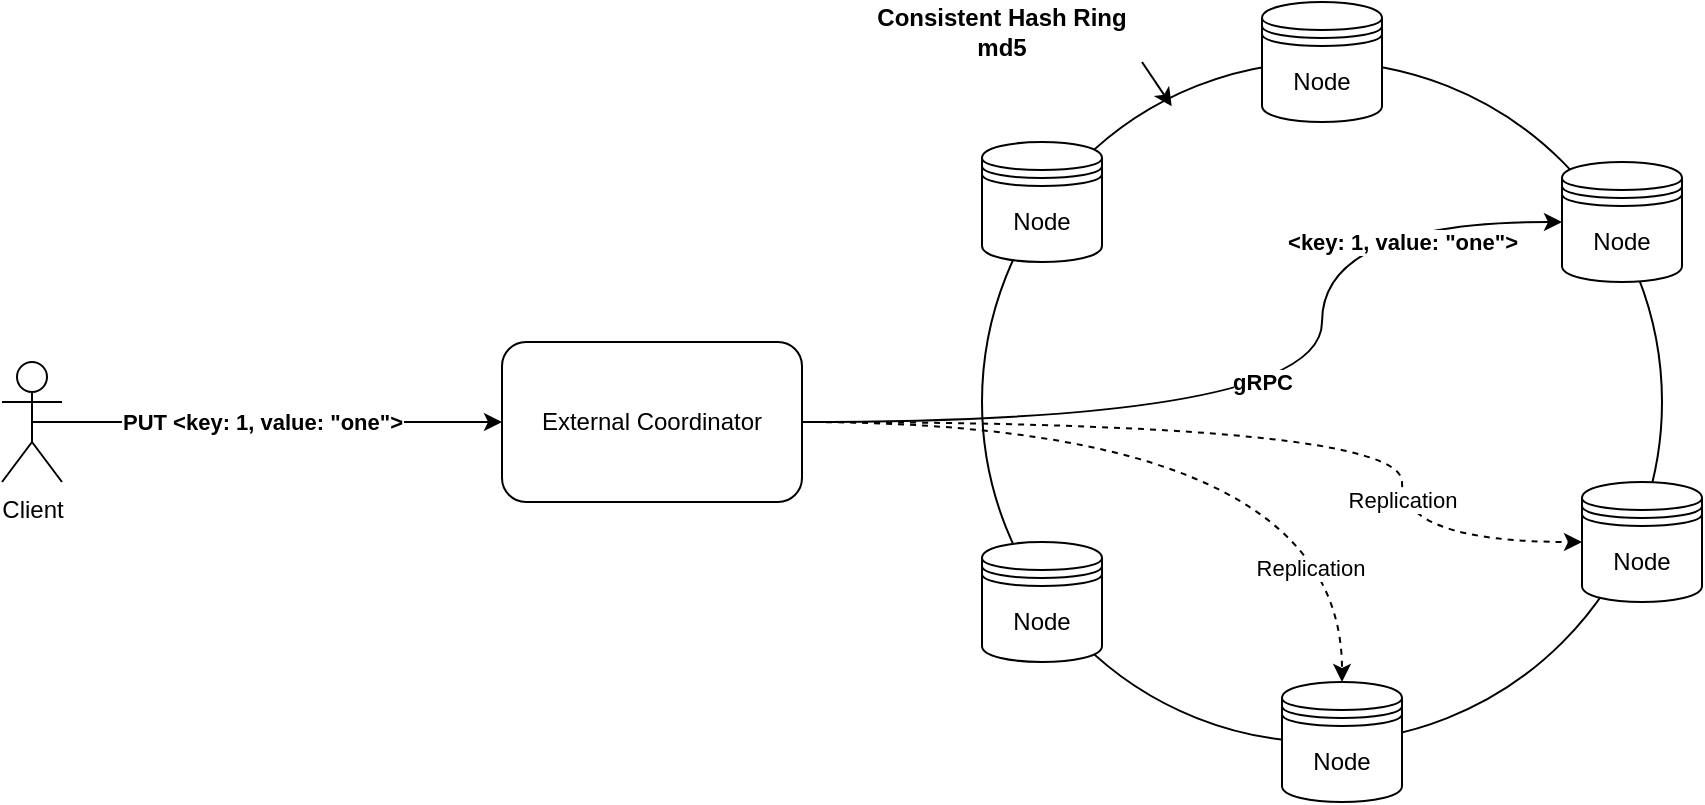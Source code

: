 <mxfile version="28.0.9">
  <diagram name="Page-1" id="k6fu-qO5b_DtCnka0Esa">
    <mxGraphModel dx="2916" dy="1137" grid="1" gridSize="10" guides="1" tooltips="1" connect="1" arrows="1" fold="1" page="1" pageScale="1" pageWidth="850" pageHeight="1100" math="0" shadow="0">
      <root>
        <mxCell id="0" />
        <mxCell id="1" parent="0" />
        <mxCell id="9bY0Czw5Ccxi8yGsNhGI-2" value="" style="ellipse;whiteSpace=wrap;html=1;aspect=fixed;" vertex="1" parent="1">
          <mxGeometry x="360" y="350" width="340" height="340" as="geometry" />
        </mxCell>
        <mxCell id="9bY0Czw5Ccxi8yGsNhGI-9" style="edgeStyle=orthogonalEdgeStyle;rounded=0;orthogonalLoop=1;jettySize=auto;html=1;exitX=1;exitY=0.5;exitDx=0;exitDy=0;entryX=0;entryY=0.5;entryDx=0;entryDy=0;curved=1;" edge="1" parent="1" source="9bY0Czw5Ccxi8yGsNhGI-1" target="9bY0Czw5Ccxi8yGsNhGI-5">
          <mxGeometry relative="1" as="geometry">
            <Array as="points">
              <mxPoint x="530" y="530" />
              <mxPoint x="530" y="430" />
            </Array>
          </mxGeometry>
        </mxCell>
        <mxCell id="9bY0Czw5Ccxi8yGsNhGI-29" value="&lt;b style=&quot;--un-translate-z: 0; --un-pan-x: ; --un-pan-y: ; --un-pinch-zoom: ; --un-scroll-snap-strictness: proximity; --un-ordinal: ; --un-slashed-zero: ; --un-numeric-figure: ; --un-numeric-spacing: ; --un-numeric-fraction: ; --un-border-spacing-x: 0; --un-border-spacing-y: 0; --un-ring-offset-shadow: 0 0 rgb(0 0 0 / 0); --un-ring-shadow: 0 0 rgb(0 0 0 / 0); --un-shadow-inset: ; --un-shadow: 0 0 rgb(0 0 0 / 0); --un-ring-inset: ; --un-ring-offset-width: 0px; --un-ring-offset-color: #fff; --un-ring-width: 0px; --un-ring-color: rgb(147 197 253 / .5); --un-blur: ; --un-brightness: ; --un-contrast: ; --un-drop-shadow: ; --un-grayscale: ; --un-hue-rotate: ; --un-invert: ; --un-saturate: ; --un-sepia: ; --un-backdrop-blur: ; --un-backdrop-brightness: ; --un-backdrop-contrast: ; --un-backdrop-grayscale: ; --un-backdrop-hue-rotate: ; --un-backdrop-invert: ; --un-backdrop-opacity: ; --un-backdrop-saturate: ; --un-backdrop-sepia: ;&quot;&gt;&amp;lt;key: 1, value: &quot;one&quot;&amp;gt;&lt;/b&gt;" style="edgeLabel;html=1;align=center;verticalAlign=middle;resizable=0;points=[];" vertex="1" connectable="0" parent="9bY0Czw5Ccxi8yGsNhGI-9">
          <mxGeometry x="0.783" relative="1" as="geometry">
            <mxPoint x="-28" y="10" as="offset" />
          </mxGeometry>
        </mxCell>
        <mxCell id="9bY0Czw5Ccxi8yGsNhGI-31" value="&lt;b&gt;gRPC&lt;/b&gt;" style="edgeLabel;html=1;align=center;verticalAlign=middle;resizable=0;points=[];" vertex="1" connectable="0" parent="9bY0Czw5Ccxi8yGsNhGI-9">
          <mxGeometry x="-0.092" y="17" relative="1" as="geometry">
            <mxPoint x="12" y="-3" as="offset" />
          </mxGeometry>
        </mxCell>
        <mxCell id="9bY0Czw5Ccxi8yGsNhGI-13" style="edgeStyle=orthogonalEdgeStyle;rounded=0;orthogonalLoop=1;jettySize=auto;html=1;exitX=1;exitY=0.5;exitDx=0;exitDy=0;entryX=0;entryY=0.5;entryDx=0;entryDy=0;curved=1;dashed=1;" edge="1" parent="1" source="9bY0Czw5Ccxi8yGsNhGI-1" target="9bY0Czw5Ccxi8yGsNhGI-8">
          <mxGeometry relative="1" as="geometry">
            <Array as="points">
              <mxPoint x="570" y="530" />
              <mxPoint x="570" y="590" />
              <mxPoint x="660" y="590" />
            </Array>
          </mxGeometry>
        </mxCell>
        <mxCell id="9bY0Czw5Ccxi8yGsNhGI-16" value="Replication" style="edgeLabel;html=1;align=center;verticalAlign=middle;resizable=0;points=[];" vertex="1" connectable="0" parent="9bY0Czw5Ccxi8yGsNhGI-13">
          <mxGeometry x="0.452" y="-19" relative="1" as="geometry">
            <mxPoint x="19" y="12" as="offset" />
          </mxGeometry>
        </mxCell>
        <mxCell id="9bY0Czw5Ccxi8yGsNhGI-15" style="edgeStyle=orthogonalEdgeStyle;rounded=0;orthogonalLoop=1;jettySize=auto;html=1;exitX=1;exitY=0.5;exitDx=0;exitDy=0;entryX=0.5;entryY=0;entryDx=0;entryDy=0;curved=1;dashed=1;" edge="1" parent="1" source="9bY0Czw5Ccxi8yGsNhGI-1" target="9bY0Czw5Ccxi8yGsNhGI-6">
          <mxGeometry relative="1" as="geometry" />
        </mxCell>
        <mxCell id="9bY0Czw5Ccxi8yGsNhGI-17" value="Replication" style="edgeLabel;html=1;align=center;verticalAlign=middle;resizable=0;points=[];" vertex="1" connectable="0" parent="9bY0Czw5Ccxi8yGsNhGI-15">
          <mxGeometry x="0.712" y="-16" relative="1" as="geometry">
            <mxPoint as="offset" />
          </mxGeometry>
        </mxCell>
        <mxCell id="9bY0Czw5Ccxi8yGsNhGI-1" value="External Coordinator" style="rounded=1;whiteSpace=wrap;html=1;" vertex="1" parent="1">
          <mxGeometry x="120" y="490" width="150" height="80" as="geometry" />
        </mxCell>
        <mxCell id="9bY0Czw5Ccxi8yGsNhGI-3" value="Node" style="shape=datastore;whiteSpace=wrap;html=1;" vertex="1" parent="1">
          <mxGeometry x="500" y="320" width="60" height="60" as="geometry" />
        </mxCell>
        <mxCell id="9bY0Czw5Ccxi8yGsNhGI-4" value="Node" style="shape=datastore;whiteSpace=wrap;html=1;" vertex="1" parent="1">
          <mxGeometry x="360" y="390" width="60" height="60" as="geometry" />
        </mxCell>
        <mxCell id="9bY0Czw5Ccxi8yGsNhGI-5" value="Node" style="shape=datastore;whiteSpace=wrap;html=1;" vertex="1" parent="1">
          <mxGeometry x="650" y="400" width="60" height="60" as="geometry" />
        </mxCell>
        <mxCell id="9bY0Czw5Ccxi8yGsNhGI-6" value="Node" style="shape=datastore;whiteSpace=wrap;html=1;" vertex="1" parent="1">
          <mxGeometry x="510" y="660" width="60" height="60" as="geometry" />
        </mxCell>
        <mxCell id="9bY0Czw5Ccxi8yGsNhGI-7" value="Node" style="shape=datastore;whiteSpace=wrap;html=1;" vertex="1" parent="1">
          <mxGeometry x="360" y="590" width="60" height="60" as="geometry" />
        </mxCell>
        <mxCell id="9bY0Czw5Ccxi8yGsNhGI-8" value="Node" style="shape=datastore;whiteSpace=wrap;html=1;" vertex="1" parent="1">
          <mxGeometry x="660" y="560" width="60" height="60" as="geometry" />
        </mxCell>
        <mxCell id="9bY0Czw5Ccxi8yGsNhGI-11" value="&lt;b&gt;Consistent Hash Ring&lt;/b&gt;&lt;div&gt;&lt;b&gt;md5&lt;/b&gt;&lt;/div&gt;" style="text;html=1;align=center;verticalAlign=middle;whiteSpace=wrap;rounded=0;" vertex="1" parent="1">
          <mxGeometry x="300" y="320" width="140" height="30" as="geometry" />
        </mxCell>
        <mxCell id="9bY0Czw5Ccxi8yGsNhGI-21" style="edgeStyle=orthogonalEdgeStyle;rounded=0;orthogonalLoop=1;jettySize=auto;html=1;exitX=0.5;exitY=0.5;exitDx=0;exitDy=0;exitPerimeter=0;" edge="1" parent="1" source="9bY0Czw5Ccxi8yGsNhGI-19" target="9bY0Czw5Ccxi8yGsNhGI-1">
          <mxGeometry relative="1" as="geometry" />
        </mxCell>
        <mxCell id="9bY0Czw5Ccxi8yGsNhGI-22" value="&lt;b&gt;PUT &amp;lt;key: 1, value: &quot;one&quot;&amp;gt;&lt;/b&gt;" style="edgeLabel;html=1;align=center;verticalAlign=middle;resizable=0;points=[];" vertex="1" connectable="0" parent="9bY0Czw5Ccxi8yGsNhGI-21">
          <mxGeometry x="-0.115" y="3" relative="1" as="geometry">
            <mxPoint x="11" y="3" as="offset" />
          </mxGeometry>
        </mxCell>
        <mxCell id="9bY0Czw5Ccxi8yGsNhGI-19" value="Client" style="shape=umlActor;verticalLabelPosition=bottom;verticalAlign=top;html=1;outlineConnect=0;" vertex="1" parent="1">
          <mxGeometry x="-130" y="500" width="30" height="60" as="geometry" />
        </mxCell>
        <mxCell id="9bY0Czw5Ccxi8yGsNhGI-30" style="rounded=0;orthogonalLoop=1;jettySize=auto;html=1;exitX=1;exitY=1;exitDx=0;exitDy=0;entryX=0.279;entryY=0.065;entryDx=0;entryDy=0;entryPerimeter=0;" edge="1" parent="1" source="9bY0Czw5Ccxi8yGsNhGI-11" target="9bY0Czw5Ccxi8yGsNhGI-2">
          <mxGeometry relative="1" as="geometry" />
        </mxCell>
      </root>
    </mxGraphModel>
  </diagram>
</mxfile>
